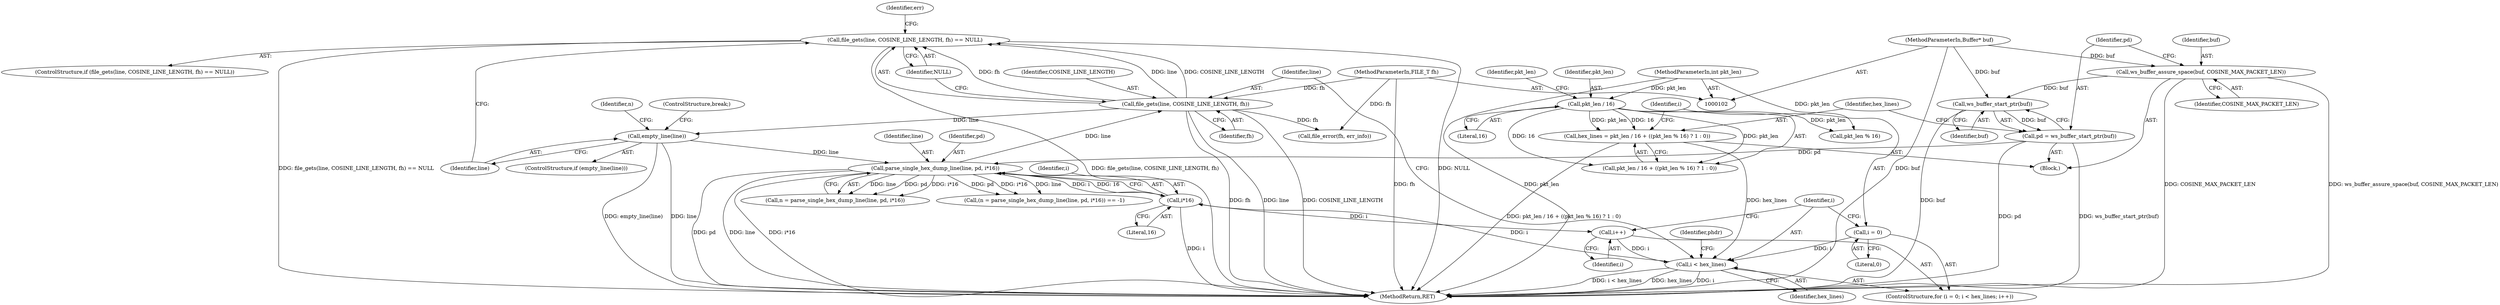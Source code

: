 digraph "0_wireshark_f5ec0afb766f19519ea9623152cca3bbe2229500_1@API" {
"1000149" [label="(Call,file_gets(line, COSINE_LINE_LENGTH, fh) == NULL)"];
"1000150" [label="(Call,file_gets(line, COSINE_LINE_LENGTH, fh))"];
"1000183" [label="(Call,parse_single_hex_dump_line(line, pd, i*16))"];
"1000175" [label="(Call,empty_line(line))"];
"1000122" [label="(Call,pd = ws_buffer_start_ptr(buf))"];
"1000124" [label="(Call,ws_buffer_start_ptr(buf))"];
"1000119" [label="(Call,ws_buffer_assure_space(buf, COSINE_MAX_PACKET_LEN))"];
"1000106" [label="(MethodParameterIn,Buffer* buf)"];
"1000186" [label="(Call,i*16)"];
"1000142" [label="(Call,i < hex_lines)"];
"1000139" [label="(Call,i = 0)"];
"1000145" [label="(Call,i++)"];
"1000126" [label="(Call,hex_lines = pkt_len / 16 + ((pkt_len % 16) ? 1 : 0))"];
"1000129" [label="(Call,pkt_len / 16)"];
"1000105" [label="(MethodParameterIn,int pkt_len)"];
"1000103" [label="(MethodParameterIn,FILE_T fh)"];
"1000133" [label="(Call,pkt_len % 16)"];
"1000143" [label="(Identifier,i)"];
"1000124" [label="(Call,ws_buffer_start_ptr(buf))"];
"1000128" [label="(Call,pkt_len / 16 + ((pkt_len % 16) ? 1 : 0))"];
"1000150" [label="(Call,file_gets(line, COSINE_LINE_LENGTH, fh))"];
"1000141" [label="(Literal,0)"];
"1000186" [label="(Call,i*16)"];
"1000184" [label="(Identifier,line)"];
"1000123" [label="(Identifier,pd)"];
"1000134" [label="(Identifier,pkt_len)"];
"1000152" [label="(Identifier,COSINE_LINE_LENGTH)"];
"1000125" [label="(Identifier,buf)"];
"1000182" [label="(Identifier,n)"];
"1000174" [label="(ControlStructure,if (empty_line(line)))"];
"1000119" [label="(Call,ws_buffer_assure_space(buf, COSINE_MAX_PACKET_LEN))"];
"1000159" [label="(Call,file_error(fh, err_info))"];
"1000120" [label="(Identifier,buf)"];
"1000142" [label="(Call,i < hex_lines)"];
"1000140" [label="(Identifier,i)"];
"1000105" [label="(MethodParameterIn,int pkt_len)"];
"1000187" [label="(Identifier,i)"];
"1000145" [label="(Call,i++)"];
"1000129" [label="(Call,pkt_len / 16)"];
"1000138" [label="(ControlStructure,for (i = 0; i < hex_lines; i++))"];
"1000183" [label="(Call,parse_single_hex_dump_line(line, pd, i*16))"];
"1000127" [label="(Identifier,hex_lines)"];
"1000178" [label="(ControlStructure,break;)"];
"1000144" [label="(Identifier,hex_lines)"];
"1000126" [label="(Call,hex_lines = pkt_len / 16 + ((pkt_len % 16) ? 1 : 0))"];
"1000130" [label="(Identifier,pkt_len)"];
"1000176" [label="(Identifier,line)"];
"1000213" [label="(MethodReturn,RET)"];
"1000103" [label="(MethodParameterIn,FILE_T fh)"];
"1000146" [label="(Identifier,i)"];
"1000106" [label="(MethodParameterIn,Buffer* buf)"];
"1000121" [label="(Identifier,COSINE_MAX_PACKET_LEN)"];
"1000139" [label="(Call,i = 0)"];
"1000175" [label="(Call,empty_line(line))"];
"1000158" [label="(Identifier,err)"];
"1000148" [label="(ControlStructure,if (file_gets(line, COSINE_LINE_LENGTH, fh) == NULL))"];
"1000180" [label="(Call,(n = parse_single_hex_dump_line(line, pd, i*16)) == -1)"];
"1000149" [label="(Call,file_gets(line, COSINE_LINE_LENGTH, fh) == NULL)"];
"1000153" [label="(Identifier,fh)"];
"1000109" [label="(Block,)"];
"1000154" [label="(Identifier,NULL)"];
"1000122" [label="(Call,pd = ws_buffer_start_ptr(buf))"];
"1000188" [label="(Literal,16)"];
"1000208" [label="(Identifier,phdr)"];
"1000181" [label="(Call,n = parse_single_hex_dump_line(line, pd, i*16))"];
"1000131" [label="(Literal,16)"];
"1000185" [label="(Identifier,pd)"];
"1000151" [label="(Identifier,line)"];
"1000149" -> "1000148"  [label="AST: "];
"1000149" -> "1000154"  [label="CFG: "];
"1000150" -> "1000149"  [label="AST: "];
"1000154" -> "1000149"  [label="AST: "];
"1000158" -> "1000149"  [label="CFG: "];
"1000176" -> "1000149"  [label="CFG: "];
"1000149" -> "1000213"  [label="DDG: NULL"];
"1000149" -> "1000213"  [label="DDG: file_gets(line, COSINE_LINE_LENGTH, fh)"];
"1000149" -> "1000213"  [label="DDG: file_gets(line, COSINE_LINE_LENGTH, fh) == NULL"];
"1000150" -> "1000149"  [label="DDG: line"];
"1000150" -> "1000149"  [label="DDG: COSINE_LINE_LENGTH"];
"1000150" -> "1000149"  [label="DDG: fh"];
"1000150" -> "1000153"  [label="CFG: "];
"1000151" -> "1000150"  [label="AST: "];
"1000152" -> "1000150"  [label="AST: "];
"1000153" -> "1000150"  [label="AST: "];
"1000154" -> "1000150"  [label="CFG: "];
"1000150" -> "1000213"  [label="DDG: line"];
"1000150" -> "1000213"  [label="DDG: COSINE_LINE_LENGTH"];
"1000150" -> "1000213"  [label="DDG: fh"];
"1000183" -> "1000150"  [label="DDG: line"];
"1000103" -> "1000150"  [label="DDG: fh"];
"1000150" -> "1000159"  [label="DDG: fh"];
"1000150" -> "1000175"  [label="DDG: line"];
"1000183" -> "1000181"  [label="AST: "];
"1000183" -> "1000186"  [label="CFG: "];
"1000184" -> "1000183"  [label="AST: "];
"1000185" -> "1000183"  [label="AST: "];
"1000186" -> "1000183"  [label="AST: "];
"1000181" -> "1000183"  [label="CFG: "];
"1000183" -> "1000213"  [label="DDG: pd"];
"1000183" -> "1000213"  [label="DDG: i*16"];
"1000183" -> "1000213"  [label="DDG: line"];
"1000183" -> "1000180"  [label="DDG: line"];
"1000183" -> "1000180"  [label="DDG: pd"];
"1000183" -> "1000180"  [label="DDG: i*16"];
"1000183" -> "1000181"  [label="DDG: line"];
"1000183" -> "1000181"  [label="DDG: pd"];
"1000183" -> "1000181"  [label="DDG: i*16"];
"1000175" -> "1000183"  [label="DDG: line"];
"1000122" -> "1000183"  [label="DDG: pd"];
"1000186" -> "1000183"  [label="DDG: i"];
"1000186" -> "1000183"  [label="DDG: 16"];
"1000175" -> "1000174"  [label="AST: "];
"1000175" -> "1000176"  [label="CFG: "];
"1000176" -> "1000175"  [label="AST: "];
"1000178" -> "1000175"  [label="CFG: "];
"1000182" -> "1000175"  [label="CFG: "];
"1000175" -> "1000213"  [label="DDG: line"];
"1000175" -> "1000213"  [label="DDG: empty_line(line)"];
"1000122" -> "1000109"  [label="AST: "];
"1000122" -> "1000124"  [label="CFG: "];
"1000123" -> "1000122"  [label="AST: "];
"1000124" -> "1000122"  [label="AST: "];
"1000127" -> "1000122"  [label="CFG: "];
"1000122" -> "1000213"  [label="DDG: pd"];
"1000122" -> "1000213"  [label="DDG: ws_buffer_start_ptr(buf)"];
"1000124" -> "1000122"  [label="DDG: buf"];
"1000124" -> "1000125"  [label="CFG: "];
"1000125" -> "1000124"  [label="AST: "];
"1000124" -> "1000213"  [label="DDG: buf"];
"1000119" -> "1000124"  [label="DDG: buf"];
"1000106" -> "1000124"  [label="DDG: buf"];
"1000119" -> "1000109"  [label="AST: "];
"1000119" -> "1000121"  [label="CFG: "];
"1000120" -> "1000119"  [label="AST: "];
"1000121" -> "1000119"  [label="AST: "];
"1000123" -> "1000119"  [label="CFG: "];
"1000119" -> "1000213"  [label="DDG: COSINE_MAX_PACKET_LEN"];
"1000119" -> "1000213"  [label="DDG: ws_buffer_assure_space(buf, COSINE_MAX_PACKET_LEN)"];
"1000106" -> "1000119"  [label="DDG: buf"];
"1000106" -> "1000102"  [label="AST: "];
"1000106" -> "1000213"  [label="DDG: buf"];
"1000186" -> "1000188"  [label="CFG: "];
"1000187" -> "1000186"  [label="AST: "];
"1000188" -> "1000186"  [label="AST: "];
"1000186" -> "1000213"  [label="DDG: i"];
"1000186" -> "1000145"  [label="DDG: i"];
"1000142" -> "1000186"  [label="DDG: i"];
"1000142" -> "1000138"  [label="AST: "];
"1000142" -> "1000144"  [label="CFG: "];
"1000143" -> "1000142"  [label="AST: "];
"1000144" -> "1000142"  [label="AST: "];
"1000151" -> "1000142"  [label="CFG: "];
"1000208" -> "1000142"  [label="CFG: "];
"1000142" -> "1000213"  [label="DDG: i < hex_lines"];
"1000142" -> "1000213"  [label="DDG: hex_lines"];
"1000142" -> "1000213"  [label="DDG: i"];
"1000139" -> "1000142"  [label="DDG: i"];
"1000145" -> "1000142"  [label="DDG: i"];
"1000126" -> "1000142"  [label="DDG: hex_lines"];
"1000139" -> "1000138"  [label="AST: "];
"1000139" -> "1000141"  [label="CFG: "];
"1000140" -> "1000139"  [label="AST: "];
"1000141" -> "1000139"  [label="AST: "];
"1000143" -> "1000139"  [label="CFG: "];
"1000145" -> "1000138"  [label="AST: "];
"1000145" -> "1000146"  [label="CFG: "];
"1000146" -> "1000145"  [label="AST: "];
"1000143" -> "1000145"  [label="CFG: "];
"1000126" -> "1000109"  [label="AST: "];
"1000126" -> "1000128"  [label="CFG: "];
"1000127" -> "1000126"  [label="AST: "];
"1000128" -> "1000126"  [label="AST: "];
"1000140" -> "1000126"  [label="CFG: "];
"1000126" -> "1000213"  [label="DDG: pkt_len / 16 + ((pkt_len % 16) ? 1 : 0)"];
"1000129" -> "1000126"  [label="DDG: pkt_len"];
"1000129" -> "1000126"  [label="DDG: 16"];
"1000129" -> "1000128"  [label="AST: "];
"1000129" -> "1000131"  [label="CFG: "];
"1000130" -> "1000129"  [label="AST: "];
"1000131" -> "1000129"  [label="AST: "];
"1000134" -> "1000129"  [label="CFG: "];
"1000129" -> "1000128"  [label="DDG: pkt_len"];
"1000129" -> "1000128"  [label="DDG: 16"];
"1000105" -> "1000129"  [label="DDG: pkt_len"];
"1000129" -> "1000133"  [label="DDG: pkt_len"];
"1000105" -> "1000102"  [label="AST: "];
"1000105" -> "1000213"  [label="DDG: pkt_len"];
"1000105" -> "1000133"  [label="DDG: pkt_len"];
"1000103" -> "1000102"  [label="AST: "];
"1000103" -> "1000213"  [label="DDG: fh"];
"1000103" -> "1000159"  [label="DDG: fh"];
}
